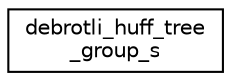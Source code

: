 digraph "Graphical Class Hierarchy"
{
 // LATEX_PDF_SIZE
  edge [fontname="Helvetica",fontsize="10",labelfontname="Helvetica",labelfontsize="10"];
  node [fontname="Helvetica",fontsize="10",shape=record];
  rankdir="LR";
  Node0 [label="debrotli_huff_tree\l_group_s",height=0.2,width=0.4,color="black", fillcolor="white", style="filled",URL="$structdebrotli__huff__tree__group__s.html",tooltip=" "];
}
